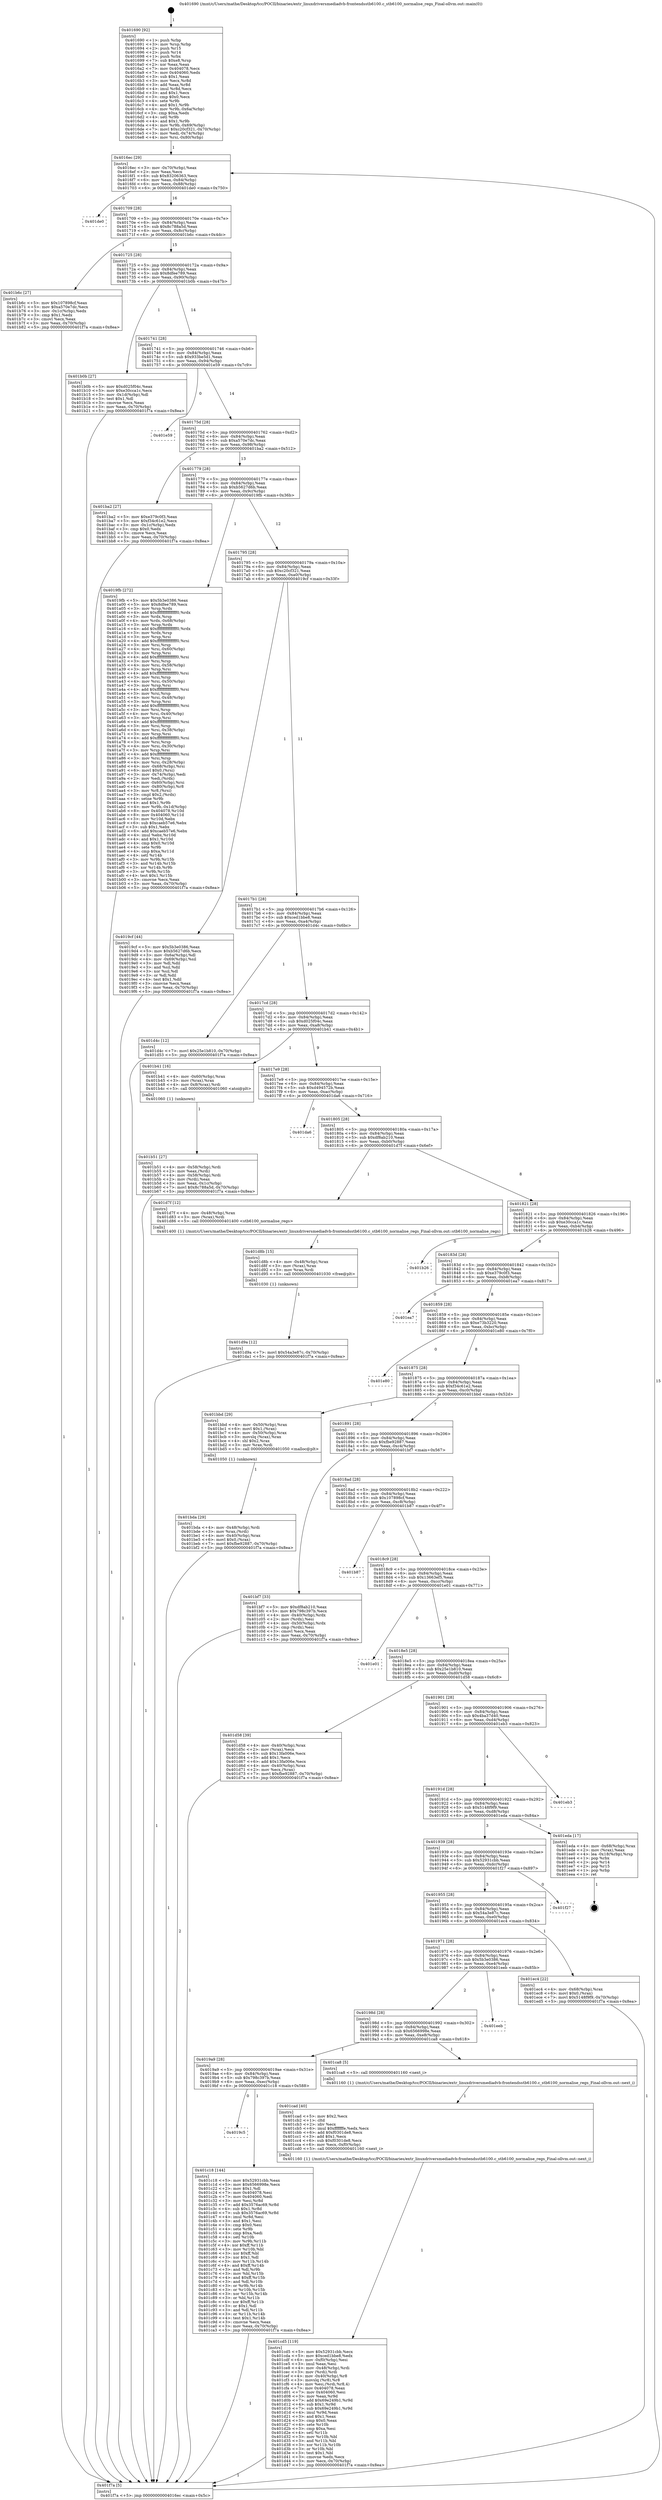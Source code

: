 digraph "0x401690" {
  label = "0x401690 (/mnt/c/Users/mathe/Desktop/tcc/POCII/binaries/extr_linuxdriversmediadvb-frontendsstb6100.c_stb6100_normalise_regs_Final-ollvm.out::main(0))"
  labelloc = "t"
  node[shape=record]

  Entry [label="",width=0.3,height=0.3,shape=circle,fillcolor=black,style=filled]
  "0x4016ec" [label="{
     0x4016ec [29]\l
     | [instrs]\l
     &nbsp;&nbsp;0x4016ec \<+3\>: mov -0x70(%rbp),%eax\l
     &nbsp;&nbsp;0x4016ef \<+2\>: mov %eax,%ecx\l
     &nbsp;&nbsp;0x4016f1 \<+6\>: sub $0x83206363,%ecx\l
     &nbsp;&nbsp;0x4016f7 \<+6\>: mov %eax,-0x84(%rbp)\l
     &nbsp;&nbsp;0x4016fd \<+6\>: mov %ecx,-0x88(%rbp)\l
     &nbsp;&nbsp;0x401703 \<+6\>: je 0000000000401de0 \<main+0x750\>\l
  }"]
  "0x401de0" [label="{
     0x401de0\l
  }", style=dashed]
  "0x401709" [label="{
     0x401709 [28]\l
     | [instrs]\l
     &nbsp;&nbsp;0x401709 \<+5\>: jmp 000000000040170e \<main+0x7e\>\l
     &nbsp;&nbsp;0x40170e \<+6\>: mov -0x84(%rbp),%eax\l
     &nbsp;&nbsp;0x401714 \<+5\>: sub $0x8c788a5d,%eax\l
     &nbsp;&nbsp;0x401719 \<+6\>: mov %eax,-0x8c(%rbp)\l
     &nbsp;&nbsp;0x40171f \<+6\>: je 0000000000401b6c \<main+0x4dc\>\l
  }"]
  Exit [label="",width=0.3,height=0.3,shape=circle,fillcolor=black,style=filled,peripheries=2]
  "0x401b6c" [label="{
     0x401b6c [27]\l
     | [instrs]\l
     &nbsp;&nbsp;0x401b6c \<+5\>: mov $0x107898cf,%eax\l
     &nbsp;&nbsp;0x401b71 \<+5\>: mov $0xa570e7dc,%ecx\l
     &nbsp;&nbsp;0x401b76 \<+3\>: mov -0x1c(%rbp),%edx\l
     &nbsp;&nbsp;0x401b79 \<+3\>: cmp $0x1,%edx\l
     &nbsp;&nbsp;0x401b7c \<+3\>: cmovl %ecx,%eax\l
     &nbsp;&nbsp;0x401b7f \<+3\>: mov %eax,-0x70(%rbp)\l
     &nbsp;&nbsp;0x401b82 \<+5\>: jmp 0000000000401f7a \<main+0x8ea\>\l
  }"]
  "0x401725" [label="{
     0x401725 [28]\l
     | [instrs]\l
     &nbsp;&nbsp;0x401725 \<+5\>: jmp 000000000040172a \<main+0x9a\>\l
     &nbsp;&nbsp;0x40172a \<+6\>: mov -0x84(%rbp),%eax\l
     &nbsp;&nbsp;0x401730 \<+5\>: sub $0x8dfee789,%eax\l
     &nbsp;&nbsp;0x401735 \<+6\>: mov %eax,-0x90(%rbp)\l
     &nbsp;&nbsp;0x40173b \<+6\>: je 0000000000401b0b \<main+0x47b\>\l
  }"]
  "0x401d9a" [label="{
     0x401d9a [12]\l
     | [instrs]\l
     &nbsp;&nbsp;0x401d9a \<+7\>: movl $0x54a3e87c,-0x70(%rbp)\l
     &nbsp;&nbsp;0x401da1 \<+5\>: jmp 0000000000401f7a \<main+0x8ea\>\l
  }"]
  "0x401b0b" [label="{
     0x401b0b [27]\l
     | [instrs]\l
     &nbsp;&nbsp;0x401b0b \<+5\>: mov $0xd025f04c,%eax\l
     &nbsp;&nbsp;0x401b10 \<+5\>: mov $0xe30cca1c,%ecx\l
     &nbsp;&nbsp;0x401b15 \<+3\>: mov -0x1d(%rbp),%dl\l
     &nbsp;&nbsp;0x401b18 \<+3\>: test $0x1,%dl\l
     &nbsp;&nbsp;0x401b1b \<+3\>: cmovne %ecx,%eax\l
     &nbsp;&nbsp;0x401b1e \<+3\>: mov %eax,-0x70(%rbp)\l
     &nbsp;&nbsp;0x401b21 \<+5\>: jmp 0000000000401f7a \<main+0x8ea\>\l
  }"]
  "0x401741" [label="{
     0x401741 [28]\l
     | [instrs]\l
     &nbsp;&nbsp;0x401741 \<+5\>: jmp 0000000000401746 \<main+0xb6\>\l
     &nbsp;&nbsp;0x401746 \<+6\>: mov -0x84(%rbp),%eax\l
     &nbsp;&nbsp;0x40174c \<+5\>: sub $0x933be5d1,%eax\l
     &nbsp;&nbsp;0x401751 \<+6\>: mov %eax,-0x94(%rbp)\l
     &nbsp;&nbsp;0x401757 \<+6\>: je 0000000000401e59 \<main+0x7c9\>\l
  }"]
  "0x401d8b" [label="{
     0x401d8b [15]\l
     | [instrs]\l
     &nbsp;&nbsp;0x401d8b \<+4\>: mov -0x48(%rbp),%rax\l
     &nbsp;&nbsp;0x401d8f \<+3\>: mov (%rax),%rax\l
     &nbsp;&nbsp;0x401d92 \<+3\>: mov %rax,%rdi\l
     &nbsp;&nbsp;0x401d95 \<+5\>: call 0000000000401030 \<free@plt\>\l
     | [calls]\l
     &nbsp;&nbsp;0x401030 \{1\} (unknown)\l
  }"]
  "0x401e59" [label="{
     0x401e59\l
  }", style=dashed]
  "0x40175d" [label="{
     0x40175d [28]\l
     | [instrs]\l
     &nbsp;&nbsp;0x40175d \<+5\>: jmp 0000000000401762 \<main+0xd2\>\l
     &nbsp;&nbsp;0x401762 \<+6\>: mov -0x84(%rbp),%eax\l
     &nbsp;&nbsp;0x401768 \<+5\>: sub $0xa570e7dc,%eax\l
     &nbsp;&nbsp;0x40176d \<+6\>: mov %eax,-0x98(%rbp)\l
     &nbsp;&nbsp;0x401773 \<+6\>: je 0000000000401ba2 \<main+0x512\>\l
  }"]
  "0x401cd5" [label="{
     0x401cd5 [119]\l
     | [instrs]\l
     &nbsp;&nbsp;0x401cd5 \<+5\>: mov $0x52931cbb,%ecx\l
     &nbsp;&nbsp;0x401cda \<+5\>: mov $0xced1bbe8,%edx\l
     &nbsp;&nbsp;0x401cdf \<+6\>: mov -0xf0(%rbp),%esi\l
     &nbsp;&nbsp;0x401ce5 \<+3\>: imul %eax,%esi\l
     &nbsp;&nbsp;0x401ce8 \<+4\>: mov -0x48(%rbp),%rdi\l
     &nbsp;&nbsp;0x401cec \<+3\>: mov (%rdi),%rdi\l
     &nbsp;&nbsp;0x401cef \<+4\>: mov -0x40(%rbp),%r8\l
     &nbsp;&nbsp;0x401cf3 \<+3\>: movslq (%r8),%r8\l
     &nbsp;&nbsp;0x401cf6 \<+4\>: mov %esi,(%rdi,%r8,4)\l
     &nbsp;&nbsp;0x401cfa \<+7\>: mov 0x404078,%eax\l
     &nbsp;&nbsp;0x401d01 \<+7\>: mov 0x404060,%esi\l
     &nbsp;&nbsp;0x401d08 \<+3\>: mov %eax,%r9d\l
     &nbsp;&nbsp;0x401d0b \<+7\>: add $0x69e249b1,%r9d\l
     &nbsp;&nbsp;0x401d12 \<+4\>: sub $0x1,%r9d\l
     &nbsp;&nbsp;0x401d16 \<+7\>: sub $0x69e249b1,%r9d\l
     &nbsp;&nbsp;0x401d1d \<+4\>: imul %r9d,%eax\l
     &nbsp;&nbsp;0x401d21 \<+3\>: and $0x1,%eax\l
     &nbsp;&nbsp;0x401d24 \<+3\>: cmp $0x0,%eax\l
     &nbsp;&nbsp;0x401d27 \<+4\>: sete %r10b\l
     &nbsp;&nbsp;0x401d2b \<+3\>: cmp $0xa,%esi\l
     &nbsp;&nbsp;0x401d2e \<+4\>: setl %r11b\l
     &nbsp;&nbsp;0x401d32 \<+3\>: mov %r10b,%bl\l
     &nbsp;&nbsp;0x401d35 \<+3\>: and %r11b,%bl\l
     &nbsp;&nbsp;0x401d38 \<+3\>: xor %r11b,%r10b\l
     &nbsp;&nbsp;0x401d3b \<+3\>: or %r10b,%bl\l
     &nbsp;&nbsp;0x401d3e \<+3\>: test $0x1,%bl\l
     &nbsp;&nbsp;0x401d41 \<+3\>: cmovne %edx,%ecx\l
     &nbsp;&nbsp;0x401d44 \<+3\>: mov %ecx,-0x70(%rbp)\l
     &nbsp;&nbsp;0x401d47 \<+5\>: jmp 0000000000401f7a \<main+0x8ea\>\l
  }"]
  "0x401ba2" [label="{
     0x401ba2 [27]\l
     | [instrs]\l
     &nbsp;&nbsp;0x401ba2 \<+5\>: mov $0xe379c0f3,%eax\l
     &nbsp;&nbsp;0x401ba7 \<+5\>: mov $0xf34c61e2,%ecx\l
     &nbsp;&nbsp;0x401bac \<+3\>: mov -0x1c(%rbp),%edx\l
     &nbsp;&nbsp;0x401baf \<+3\>: cmp $0x0,%edx\l
     &nbsp;&nbsp;0x401bb2 \<+3\>: cmove %ecx,%eax\l
     &nbsp;&nbsp;0x401bb5 \<+3\>: mov %eax,-0x70(%rbp)\l
     &nbsp;&nbsp;0x401bb8 \<+5\>: jmp 0000000000401f7a \<main+0x8ea\>\l
  }"]
  "0x401779" [label="{
     0x401779 [28]\l
     | [instrs]\l
     &nbsp;&nbsp;0x401779 \<+5\>: jmp 000000000040177e \<main+0xee\>\l
     &nbsp;&nbsp;0x40177e \<+6\>: mov -0x84(%rbp),%eax\l
     &nbsp;&nbsp;0x401784 \<+5\>: sub $0xb5627d6b,%eax\l
     &nbsp;&nbsp;0x401789 \<+6\>: mov %eax,-0x9c(%rbp)\l
     &nbsp;&nbsp;0x40178f \<+6\>: je 00000000004019fb \<main+0x36b\>\l
  }"]
  "0x401cad" [label="{
     0x401cad [40]\l
     | [instrs]\l
     &nbsp;&nbsp;0x401cad \<+5\>: mov $0x2,%ecx\l
     &nbsp;&nbsp;0x401cb2 \<+1\>: cltd\l
     &nbsp;&nbsp;0x401cb3 \<+2\>: idiv %ecx\l
     &nbsp;&nbsp;0x401cb5 \<+6\>: imul $0xfffffffe,%edx,%ecx\l
     &nbsp;&nbsp;0x401cbb \<+6\>: add $0xf0301de8,%ecx\l
     &nbsp;&nbsp;0x401cc1 \<+3\>: add $0x1,%ecx\l
     &nbsp;&nbsp;0x401cc4 \<+6\>: sub $0xf0301de8,%ecx\l
     &nbsp;&nbsp;0x401cca \<+6\>: mov %ecx,-0xf0(%rbp)\l
     &nbsp;&nbsp;0x401cd0 \<+5\>: call 0000000000401160 \<next_i\>\l
     | [calls]\l
     &nbsp;&nbsp;0x401160 \{1\} (/mnt/c/Users/mathe/Desktop/tcc/POCII/binaries/extr_linuxdriversmediadvb-frontendsstb6100.c_stb6100_normalise_regs_Final-ollvm.out::next_i)\l
  }"]
  "0x4019fb" [label="{
     0x4019fb [272]\l
     | [instrs]\l
     &nbsp;&nbsp;0x4019fb \<+5\>: mov $0x5b3e0386,%eax\l
     &nbsp;&nbsp;0x401a00 \<+5\>: mov $0x8dfee789,%ecx\l
     &nbsp;&nbsp;0x401a05 \<+3\>: mov %rsp,%rdx\l
     &nbsp;&nbsp;0x401a08 \<+4\>: add $0xfffffffffffffff0,%rdx\l
     &nbsp;&nbsp;0x401a0c \<+3\>: mov %rdx,%rsp\l
     &nbsp;&nbsp;0x401a0f \<+4\>: mov %rdx,-0x68(%rbp)\l
     &nbsp;&nbsp;0x401a13 \<+3\>: mov %rsp,%rdx\l
     &nbsp;&nbsp;0x401a16 \<+4\>: add $0xfffffffffffffff0,%rdx\l
     &nbsp;&nbsp;0x401a1a \<+3\>: mov %rdx,%rsp\l
     &nbsp;&nbsp;0x401a1d \<+3\>: mov %rsp,%rsi\l
     &nbsp;&nbsp;0x401a20 \<+4\>: add $0xfffffffffffffff0,%rsi\l
     &nbsp;&nbsp;0x401a24 \<+3\>: mov %rsi,%rsp\l
     &nbsp;&nbsp;0x401a27 \<+4\>: mov %rsi,-0x60(%rbp)\l
     &nbsp;&nbsp;0x401a2b \<+3\>: mov %rsp,%rsi\l
     &nbsp;&nbsp;0x401a2e \<+4\>: add $0xfffffffffffffff0,%rsi\l
     &nbsp;&nbsp;0x401a32 \<+3\>: mov %rsi,%rsp\l
     &nbsp;&nbsp;0x401a35 \<+4\>: mov %rsi,-0x58(%rbp)\l
     &nbsp;&nbsp;0x401a39 \<+3\>: mov %rsp,%rsi\l
     &nbsp;&nbsp;0x401a3c \<+4\>: add $0xfffffffffffffff0,%rsi\l
     &nbsp;&nbsp;0x401a40 \<+3\>: mov %rsi,%rsp\l
     &nbsp;&nbsp;0x401a43 \<+4\>: mov %rsi,-0x50(%rbp)\l
     &nbsp;&nbsp;0x401a47 \<+3\>: mov %rsp,%rsi\l
     &nbsp;&nbsp;0x401a4a \<+4\>: add $0xfffffffffffffff0,%rsi\l
     &nbsp;&nbsp;0x401a4e \<+3\>: mov %rsi,%rsp\l
     &nbsp;&nbsp;0x401a51 \<+4\>: mov %rsi,-0x48(%rbp)\l
     &nbsp;&nbsp;0x401a55 \<+3\>: mov %rsp,%rsi\l
     &nbsp;&nbsp;0x401a58 \<+4\>: add $0xfffffffffffffff0,%rsi\l
     &nbsp;&nbsp;0x401a5c \<+3\>: mov %rsi,%rsp\l
     &nbsp;&nbsp;0x401a5f \<+4\>: mov %rsi,-0x40(%rbp)\l
     &nbsp;&nbsp;0x401a63 \<+3\>: mov %rsp,%rsi\l
     &nbsp;&nbsp;0x401a66 \<+4\>: add $0xfffffffffffffff0,%rsi\l
     &nbsp;&nbsp;0x401a6a \<+3\>: mov %rsi,%rsp\l
     &nbsp;&nbsp;0x401a6d \<+4\>: mov %rsi,-0x38(%rbp)\l
     &nbsp;&nbsp;0x401a71 \<+3\>: mov %rsp,%rsi\l
     &nbsp;&nbsp;0x401a74 \<+4\>: add $0xfffffffffffffff0,%rsi\l
     &nbsp;&nbsp;0x401a78 \<+3\>: mov %rsi,%rsp\l
     &nbsp;&nbsp;0x401a7b \<+4\>: mov %rsi,-0x30(%rbp)\l
     &nbsp;&nbsp;0x401a7f \<+3\>: mov %rsp,%rsi\l
     &nbsp;&nbsp;0x401a82 \<+4\>: add $0xfffffffffffffff0,%rsi\l
     &nbsp;&nbsp;0x401a86 \<+3\>: mov %rsi,%rsp\l
     &nbsp;&nbsp;0x401a89 \<+4\>: mov %rsi,-0x28(%rbp)\l
     &nbsp;&nbsp;0x401a8d \<+4\>: mov -0x68(%rbp),%rsi\l
     &nbsp;&nbsp;0x401a91 \<+6\>: movl $0x0,(%rsi)\l
     &nbsp;&nbsp;0x401a97 \<+3\>: mov -0x74(%rbp),%edi\l
     &nbsp;&nbsp;0x401a9a \<+2\>: mov %edi,(%rdx)\l
     &nbsp;&nbsp;0x401a9c \<+4\>: mov -0x60(%rbp),%rsi\l
     &nbsp;&nbsp;0x401aa0 \<+4\>: mov -0x80(%rbp),%r8\l
     &nbsp;&nbsp;0x401aa4 \<+3\>: mov %r8,(%rsi)\l
     &nbsp;&nbsp;0x401aa7 \<+3\>: cmpl $0x2,(%rdx)\l
     &nbsp;&nbsp;0x401aaa \<+4\>: setne %r9b\l
     &nbsp;&nbsp;0x401aae \<+4\>: and $0x1,%r9b\l
     &nbsp;&nbsp;0x401ab2 \<+4\>: mov %r9b,-0x1d(%rbp)\l
     &nbsp;&nbsp;0x401ab6 \<+8\>: mov 0x404078,%r10d\l
     &nbsp;&nbsp;0x401abe \<+8\>: mov 0x404060,%r11d\l
     &nbsp;&nbsp;0x401ac6 \<+3\>: mov %r10d,%ebx\l
     &nbsp;&nbsp;0x401ac9 \<+6\>: sub $0xcaeb57e6,%ebx\l
     &nbsp;&nbsp;0x401acf \<+3\>: sub $0x1,%ebx\l
     &nbsp;&nbsp;0x401ad2 \<+6\>: add $0xcaeb57e6,%ebx\l
     &nbsp;&nbsp;0x401ad8 \<+4\>: imul %ebx,%r10d\l
     &nbsp;&nbsp;0x401adc \<+4\>: and $0x1,%r10d\l
     &nbsp;&nbsp;0x401ae0 \<+4\>: cmp $0x0,%r10d\l
     &nbsp;&nbsp;0x401ae4 \<+4\>: sete %r9b\l
     &nbsp;&nbsp;0x401ae8 \<+4\>: cmp $0xa,%r11d\l
     &nbsp;&nbsp;0x401aec \<+4\>: setl %r14b\l
     &nbsp;&nbsp;0x401af0 \<+3\>: mov %r9b,%r15b\l
     &nbsp;&nbsp;0x401af3 \<+3\>: and %r14b,%r15b\l
     &nbsp;&nbsp;0x401af6 \<+3\>: xor %r14b,%r9b\l
     &nbsp;&nbsp;0x401af9 \<+3\>: or %r9b,%r15b\l
     &nbsp;&nbsp;0x401afc \<+4\>: test $0x1,%r15b\l
     &nbsp;&nbsp;0x401b00 \<+3\>: cmovne %ecx,%eax\l
     &nbsp;&nbsp;0x401b03 \<+3\>: mov %eax,-0x70(%rbp)\l
     &nbsp;&nbsp;0x401b06 \<+5\>: jmp 0000000000401f7a \<main+0x8ea\>\l
  }"]
  "0x401795" [label="{
     0x401795 [28]\l
     | [instrs]\l
     &nbsp;&nbsp;0x401795 \<+5\>: jmp 000000000040179a \<main+0x10a\>\l
     &nbsp;&nbsp;0x40179a \<+6\>: mov -0x84(%rbp),%eax\l
     &nbsp;&nbsp;0x4017a0 \<+5\>: sub $0xc20cf321,%eax\l
     &nbsp;&nbsp;0x4017a5 \<+6\>: mov %eax,-0xa0(%rbp)\l
     &nbsp;&nbsp;0x4017ab \<+6\>: je 00000000004019cf \<main+0x33f\>\l
  }"]
  "0x4019c5" [label="{
     0x4019c5\l
  }", style=dashed]
  "0x4019cf" [label="{
     0x4019cf [44]\l
     | [instrs]\l
     &nbsp;&nbsp;0x4019cf \<+5\>: mov $0x5b3e0386,%eax\l
     &nbsp;&nbsp;0x4019d4 \<+5\>: mov $0xb5627d6b,%ecx\l
     &nbsp;&nbsp;0x4019d9 \<+3\>: mov -0x6a(%rbp),%dl\l
     &nbsp;&nbsp;0x4019dc \<+4\>: mov -0x69(%rbp),%sil\l
     &nbsp;&nbsp;0x4019e0 \<+3\>: mov %dl,%dil\l
     &nbsp;&nbsp;0x4019e3 \<+3\>: and %sil,%dil\l
     &nbsp;&nbsp;0x4019e6 \<+3\>: xor %sil,%dl\l
     &nbsp;&nbsp;0x4019e9 \<+3\>: or %dl,%dil\l
     &nbsp;&nbsp;0x4019ec \<+4\>: test $0x1,%dil\l
     &nbsp;&nbsp;0x4019f0 \<+3\>: cmovne %ecx,%eax\l
     &nbsp;&nbsp;0x4019f3 \<+3\>: mov %eax,-0x70(%rbp)\l
     &nbsp;&nbsp;0x4019f6 \<+5\>: jmp 0000000000401f7a \<main+0x8ea\>\l
  }"]
  "0x4017b1" [label="{
     0x4017b1 [28]\l
     | [instrs]\l
     &nbsp;&nbsp;0x4017b1 \<+5\>: jmp 00000000004017b6 \<main+0x126\>\l
     &nbsp;&nbsp;0x4017b6 \<+6\>: mov -0x84(%rbp),%eax\l
     &nbsp;&nbsp;0x4017bc \<+5\>: sub $0xced1bbe8,%eax\l
     &nbsp;&nbsp;0x4017c1 \<+6\>: mov %eax,-0xa4(%rbp)\l
     &nbsp;&nbsp;0x4017c7 \<+6\>: je 0000000000401d4c \<main+0x6bc\>\l
  }"]
  "0x401f7a" [label="{
     0x401f7a [5]\l
     | [instrs]\l
     &nbsp;&nbsp;0x401f7a \<+5\>: jmp 00000000004016ec \<main+0x5c\>\l
  }"]
  "0x401690" [label="{
     0x401690 [92]\l
     | [instrs]\l
     &nbsp;&nbsp;0x401690 \<+1\>: push %rbp\l
     &nbsp;&nbsp;0x401691 \<+3\>: mov %rsp,%rbp\l
     &nbsp;&nbsp;0x401694 \<+2\>: push %r15\l
     &nbsp;&nbsp;0x401696 \<+2\>: push %r14\l
     &nbsp;&nbsp;0x401698 \<+1\>: push %rbx\l
     &nbsp;&nbsp;0x401699 \<+7\>: sub $0xe8,%rsp\l
     &nbsp;&nbsp;0x4016a0 \<+2\>: xor %eax,%eax\l
     &nbsp;&nbsp;0x4016a2 \<+7\>: mov 0x404078,%ecx\l
     &nbsp;&nbsp;0x4016a9 \<+7\>: mov 0x404060,%edx\l
     &nbsp;&nbsp;0x4016b0 \<+3\>: sub $0x1,%eax\l
     &nbsp;&nbsp;0x4016b3 \<+3\>: mov %ecx,%r8d\l
     &nbsp;&nbsp;0x4016b6 \<+3\>: add %eax,%r8d\l
     &nbsp;&nbsp;0x4016b9 \<+4\>: imul %r8d,%ecx\l
     &nbsp;&nbsp;0x4016bd \<+3\>: and $0x1,%ecx\l
     &nbsp;&nbsp;0x4016c0 \<+3\>: cmp $0x0,%ecx\l
     &nbsp;&nbsp;0x4016c3 \<+4\>: sete %r9b\l
     &nbsp;&nbsp;0x4016c7 \<+4\>: and $0x1,%r9b\l
     &nbsp;&nbsp;0x4016cb \<+4\>: mov %r9b,-0x6a(%rbp)\l
     &nbsp;&nbsp;0x4016cf \<+3\>: cmp $0xa,%edx\l
     &nbsp;&nbsp;0x4016d2 \<+4\>: setl %r9b\l
     &nbsp;&nbsp;0x4016d6 \<+4\>: and $0x1,%r9b\l
     &nbsp;&nbsp;0x4016da \<+4\>: mov %r9b,-0x69(%rbp)\l
     &nbsp;&nbsp;0x4016de \<+7\>: movl $0xc20cf321,-0x70(%rbp)\l
     &nbsp;&nbsp;0x4016e5 \<+3\>: mov %edi,-0x74(%rbp)\l
     &nbsp;&nbsp;0x4016e8 \<+4\>: mov %rsi,-0x80(%rbp)\l
  }"]
  "0x401c18" [label="{
     0x401c18 [144]\l
     | [instrs]\l
     &nbsp;&nbsp;0x401c18 \<+5\>: mov $0x52931cbb,%eax\l
     &nbsp;&nbsp;0x401c1d \<+5\>: mov $0x6566998e,%ecx\l
     &nbsp;&nbsp;0x401c22 \<+2\>: mov $0x1,%dl\l
     &nbsp;&nbsp;0x401c24 \<+7\>: mov 0x404078,%esi\l
     &nbsp;&nbsp;0x401c2b \<+7\>: mov 0x404060,%edi\l
     &nbsp;&nbsp;0x401c32 \<+3\>: mov %esi,%r8d\l
     &nbsp;&nbsp;0x401c35 \<+7\>: add $0x3576ac69,%r8d\l
     &nbsp;&nbsp;0x401c3c \<+4\>: sub $0x1,%r8d\l
     &nbsp;&nbsp;0x401c40 \<+7\>: sub $0x3576ac69,%r8d\l
     &nbsp;&nbsp;0x401c47 \<+4\>: imul %r8d,%esi\l
     &nbsp;&nbsp;0x401c4b \<+3\>: and $0x1,%esi\l
     &nbsp;&nbsp;0x401c4e \<+3\>: cmp $0x0,%esi\l
     &nbsp;&nbsp;0x401c51 \<+4\>: sete %r9b\l
     &nbsp;&nbsp;0x401c55 \<+3\>: cmp $0xa,%edi\l
     &nbsp;&nbsp;0x401c58 \<+4\>: setl %r10b\l
     &nbsp;&nbsp;0x401c5c \<+3\>: mov %r9b,%r11b\l
     &nbsp;&nbsp;0x401c5f \<+4\>: xor $0xff,%r11b\l
     &nbsp;&nbsp;0x401c63 \<+3\>: mov %r10b,%bl\l
     &nbsp;&nbsp;0x401c66 \<+3\>: xor $0xff,%bl\l
     &nbsp;&nbsp;0x401c69 \<+3\>: xor $0x1,%dl\l
     &nbsp;&nbsp;0x401c6c \<+3\>: mov %r11b,%r14b\l
     &nbsp;&nbsp;0x401c6f \<+4\>: and $0xff,%r14b\l
     &nbsp;&nbsp;0x401c73 \<+3\>: and %dl,%r9b\l
     &nbsp;&nbsp;0x401c76 \<+3\>: mov %bl,%r15b\l
     &nbsp;&nbsp;0x401c79 \<+4\>: and $0xff,%r15b\l
     &nbsp;&nbsp;0x401c7d \<+3\>: and %dl,%r10b\l
     &nbsp;&nbsp;0x401c80 \<+3\>: or %r9b,%r14b\l
     &nbsp;&nbsp;0x401c83 \<+3\>: or %r10b,%r15b\l
     &nbsp;&nbsp;0x401c86 \<+3\>: xor %r15b,%r14b\l
     &nbsp;&nbsp;0x401c89 \<+3\>: or %bl,%r11b\l
     &nbsp;&nbsp;0x401c8c \<+4\>: xor $0xff,%r11b\l
     &nbsp;&nbsp;0x401c90 \<+3\>: or $0x1,%dl\l
     &nbsp;&nbsp;0x401c93 \<+3\>: and %dl,%r11b\l
     &nbsp;&nbsp;0x401c96 \<+3\>: or %r11b,%r14b\l
     &nbsp;&nbsp;0x401c99 \<+4\>: test $0x1,%r14b\l
     &nbsp;&nbsp;0x401c9d \<+3\>: cmovne %ecx,%eax\l
     &nbsp;&nbsp;0x401ca0 \<+3\>: mov %eax,-0x70(%rbp)\l
     &nbsp;&nbsp;0x401ca3 \<+5\>: jmp 0000000000401f7a \<main+0x8ea\>\l
  }"]
  "0x4019a9" [label="{
     0x4019a9 [28]\l
     | [instrs]\l
     &nbsp;&nbsp;0x4019a9 \<+5\>: jmp 00000000004019ae \<main+0x31e\>\l
     &nbsp;&nbsp;0x4019ae \<+6\>: mov -0x84(%rbp),%eax\l
     &nbsp;&nbsp;0x4019b4 \<+5\>: sub $0x798c397b,%eax\l
     &nbsp;&nbsp;0x4019b9 \<+6\>: mov %eax,-0xec(%rbp)\l
     &nbsp;&nbsp;0x4019bf \<+6\>: je 0000000000401c18 \<main+0x588\>\l
  }"]
  "0x401d4c" [label="{
     0x401d4c [12]\l
     | [instrs]\l
     &nbsp;&nbsp;0x401d4c \<+7\>: movl $0x25e1b810,-0x70(%rbp)\l
     &nbsp;&nbsp;0x401d53 \<+5\>: jmp 0000000000401f7a \<main+0x8ea\>\l
  }"]
  "0x4017cd" [label="{
     0x4017cd [28]\l
     | [instrs]\l
     &nbsp;&nbsp;0x4017cd \<+5\>: jmp 00000000004017d2 \<main+0x142\>\l
     &nbsp;&nbsp;0x4017d2 \<+6\>: mov -0x84(%rbp),%eax\l
     &nbsp;&nbsp;0x4017d8 \<+5\>: sub $0xd025f04c,%eax\l
     &nbsp;&nbsp;0x4017dd \<+6\>: mov %eax,-0xa8(%rbp)\l
     &nbsp;&nbsp;0x4017e3 \<+6\>: je 0000000000401b41 \<main+0x4b1\>\l
  }"]
  "0x401ca8" [label="{
     0x401ca8 [5]\l
     | [instrs]\l
     &nbsp;&nbsp;0x401ca8 \<+5\>: call 0000000000401160 \<next_i\>\l
     | [calls]\l
     &nbsp;&nbsp;0x401160 \{1\} (/mnt/c/Users/mathe/Desktop/tcc/POCII/binaries/extr_linuxdriversmediadvb-frontendsstb6100.c_stb6100_normalise_regs_Final-ollvm.out::next_i)\l
  }"]
  "0x401b41" [label="{
     0x401b41 [16]\l
     | [instrs]\l
     &nbsp;&nbsp;0x401b41 \<+4\>: mov -0x60(%rbp),%rax\l
     &nbsp;&nbsp;0x401b45 \<+3\>: mov (%rax),%rax\l
     &nbsp;&nbsp;0x401b48 \<+4\>: mov 0x8(%rax),%rdi\l
     &nbsp;&nbsp;0x401b4c \<+5\>: call 0000000000401060 \<atoi@plt\>\l
     | [calls]\l
     &nbsp;&nbsp;0x401060 \{1\} (unknown)\l
  }"]
  "0x4017e9" [label="{
     0x4017e9 [28]\l
     | [instrs]\l
     &nbsp;&nbsp;0x4017e9 \<+5\>: jmp 00000000004017ee \<main+0x15e\>\l
     &nbsp;&nbsp;0x4017ee \<+6\>: mov -0x84(%rbp),%eax\l
     &nbsp;&nbsp;0x4017f4 \<+5\>: sub $0xd494572b,%eax\l
     &nbsp;&nbsp;0x4017f9 \<+6\>: mov %eax,-0xac(%rbp)\l
     &nbsp;&nbsp;0x4017ff \<+6\>: je 0000000000401da6 \<main+0x716\>\l
  }"]
  "0x401b51" [label="{
     0x401b51 [27]\l
     | [instrs]\l
     &nbsp;&nbsp;0x401b51 \<+4\>: mov -0x58(%rbp),%rdi\l
     &nbsp;&nbsp;0x401b55 \<+2\>: mov %eax,(%rdi)\l
     &nbsp;&nbsp;0x401b57 \<+4\>: mov -0x58(%rbp),%rdi\l
     &nbsp;&nbsp;0x401b5b \<+2\>: mov (%rdi),%eax\l
     &nbsp;&nbsp;0x401b5d \<+3\>: mov %eax,-0x1c(%rbp)\l
     &nbsp;&nbsp;0x401b60 \<+7\>: movl $0x8c788a5d,-0x70(%rbp)\l
     &nbsp;&nbsp;0x401b67 \<+5\>: jmp 0000000000401f7a \<main+0x8ea\>\l
  }"]
  "0x40198d" [label="{
     0x40198d [28]\l
     | [instrs]\l
     &nbsp;&nbsp;0x40198d \<+5\>: jmp 0000000000401992 \<main+0x302\>\l
     &nbsp;&nbsp;0x401992 \<+6\>: mov -0x84(%rbp),%eax\l
     &nbsp;&nbsp;0x401998 \<+5\>: sub $0x6566998e,%eax\l
     &nbsp;&nbsp;0x40199d \<+6\>: mov %eax,-0xe8(%rbp)\l
     &nbsp;&nbsp;0x4019a3 \<+6\>: je 0000000000401ca8 \<main+0x618\>\l
  }"]
  "0x401da6" [label="{
     0x401da6\l
  }", style=dashed]
  "0x401805" [label="{
     0x401805 [28]\l
     | [instrs]\l
     &nbsp;&nbsp;0x401805 \<+5\>: jmp 000000000040180a \<main+0x17a\>\l
     &nbsp;&nbsp;0x40180a \<+6\>: mov -0x84(%rbp),%eax\l
     &nbsp;&nbsp;0x401810 \<+5\>: sub $0xdf8ab210,%eax\l
     &nbsp;&nbsp;0x401815 \<+6\>: mov %eax,-0xb0(%rbp)\l
     &nbsp;&nbsp;0x40181b \<+6\>: je 0000000000401d7f \<main+0x6ef\>\l
  }"]
  "0x401eeb" [label="{
     0x401eeb\l
  }", style=dashed]
  "0x401d7f" [label="{
     0x401d7f [12]\l
     | [instrs]\l
     &nbsp;&nbsp;0x401d7f \<+4\>: mov -0x48(%rbp),%rax\l
     &nbsp;&nbsp;0x401d83 \<+3\>: mov (%rax),%rdi\l
     &nbsp;&nbsp;0x401d86 \<+5\>: call 0000000000401400 \<stb6100_normalise_regs\>\l
     | [calls]\l
     &nbsp;&nbsp;0x401400 \{1\} (/mnt/c/Users/mathe/Desktop/tcc/POCII/binaries/extr_linuxdriversmediadvb-frontendsstb6100.c_stb6100_normalise_regs_Final-ollvm.out::stb6100_normalise_regs)\l
  }"]
  "0x401821" [label="{
     0x401821 [28]\l
     | [instrs]\l
     &nbsp;&nbsp;0x401821 \<+5\>: jmp 0000000000401826 \<main+0x196\>\l
     &nbsp;&nbsp;0x401826 \<+6\>: mov -0x84(%rbp),%eax\l
     &nbsp;&nbsp;0x40182c \<+5\>: sub $0xe30cca1c,%eax\l
     &nbsp;&nbsp;0x401831 \<+6\>: mov %eax,-0xb4(%rbp)\l
     &nbsp;&nbsp;0x401837 \<+6\>: je 0000000000401b26 \<main+0x496\>\l
  }"]
  "0x401971" [label="{
     0x401971 [28]\l
     | [instrs]\l
     &nbsp;&nbsp;0x401971 \<+5\>: jmp 0000000000401976 \<main+0x2e6\>\l
     &nbsp;&nbsp;0x401976 \<+6\>: mov -0x84(%rbp),%eax\l
     &nbsp;&nbsp;0x40197c \<+5\>: sub $0x5b3e0386,%eax\l
     &nbsp;&nbsp;0x401981 \<+6\>: mov %eax,-0xe4(%rbp)\l
     &nbsp;&nbsp;0x401987 \<+6\>: je 0000000000401eeb \<main+0x85b\>\l
  }"]
  "0x401b26" [label="{
     0x401b26\l
  }", style=dashed]
  "0x40183d" [label="{
     0x40183d [28]\l
     | [instrs]\l
     &nbsp;&nbsp;0x40183d \<+5\>: jmp 0000000000401842 \<main+0x1b2\>\l
     &nbsp;&nbsp;0x401842 \<+6\>: mov -0x84(%rbp),%eax\l
     &nbsp;&nbsp;0x401848 \<+5\>: sub $0xe379c0f3,%eax\l
     &nbsp;&nbsp;0x40184d \<+6\>: mov %eax,-0xb8(%rbp)\l
     &nbsp;&nbsp;0x401853 \<+6\>: je 0000000000401ea7 \<main+0x817\>\l
  }"]
  "0x401ec4" [label="{
     0x401ec4 [22]\l
     | [instrs]\l
     &nbsp;&nbsp;0x401ec4 \<+4\>: mov -0x68(%rbp),%rax\l
     &nbsp;&nbsp;0x401ec8 \<+6\>: movl $0x0,(%rax)\l
     &nbsp;&nbsp;0x401ece \<+7\>: movl $0x5148f9f9,-0x70(%rbp)\l
     &nbsp;&nbsp;0x401ed5 \<+5\>: jmp 0000000000401f7a \<main+0x8ea\>\l
  }"]
  "0x401ea7" [label="{
     0x401ea7\l
  }", style=dashed]
  "0x401859" [label="{
     0x401859 [28]\l
     | [instrs]\l
     &nbsp;&nbsp;0x401859 \<+5\>: jmp 000000000040185e \<main+0x1ce\>\l
     &nbsp;&nbsp;0x40185e \<+6\>: mov -0x84(%rbp),%eax\l
     &nbsp;&nbsp;0x401864 \<+5\>: sub $0xe73b3220,%eax\l
     &nbsp;&nbsp;0x401869 \<+6\>: mov %eax,-0xbc(%rbp)\l
     &nbsp;&nbsp;0x40186f \<+6\>: je 0000000000401e80 \<main+0x7f0\>\l
  }"]
  "0x401955" [label="{
     0x401955 [28]\l
     | [instrs]\l
     &nbsp;&nbsp;0x401955 \<+5\>: jmp 000000000040195a \<main+0x2ca\>\l
     &nbsp;&nbsp;0x40195a \<+6\>: mov -0x84(%rbp),%eax\l
     &nbsp;&nbsp;0x401960 \<+5\>: sub $0x54a3e87c,%eax\l
     &nbsp;&nbsp;0x401965 \<+6\>: mov %eax,-0xe0(%rbp)\l
     &nbsp;&nbsp;0x40196b \<+6\>: je 0000000000401ec4 \<main+0x834\>\l
  }"]
  "0x401e80" [label="{
     0x401e80\l
  }", style=dashed]
  "0x401875" [label="{
     0x401875 [28]\l
     | [instrs]\l
     &nbsp;&nbsp;0x401875 \<+5\>: jmp 000000000040187a \<main+0x1ea\>\l
     &nbsp;&nbsp;0x40187a \<+6\>: mov -0x84(%rbp),%eax\l
     &nbsp;&nbsp;0x401880 \<+5\>: sub $0xf34c61e2,%eax\l
     &nbsp;&nbsp;0x401885 \<+6\>: mov %eax,-0xc0(%rbp)\l
     &nbsp;&nbsp;0x40188b \<+6\>: je 0000000000401bbd \<main+0x52d\>\l
  }"]
  "0x401f27" [label="{
     0x401f27\l
  }", style=dashed]
  "0x401bbd" [label="{
     0x401bbd [29]\l
     | [instrs]\l
     &nbsp;&nbsp;0x401bbd \<+4\>: mov -0x50(%rbp),%rax\l
     &nbsp;&nbsp;0x401bc1 \<+6\>: movl $0x1,(%rax)\l
     &nbsp;&nbsp;0x401bc7 \<+4\>: mov -0x50(%rbp),%rax\l
     &nbsp;&nbsp;0x401bcb \<+3\>: movslq (%rax),%rax\l
     &nbsp;&nbsp;0x401bce \<+4\>: shl $0x2,%rax\l
     &nbsp;&nbsp;0x401bd2 \<+3\>: mov %rax,%rdi\l
     &nbsp;&nbsp;0x401bd5 \<+5\>: call 0000000000401050 \<malloc@plt\>\l
     | [calls]\l
     &nbsp;&nbsp;0x401050 \{1\} (unknown)\l
  }"]
  "0x401891" [label="{
     0x401891 [28]\l
     | [instrs]\l
     &nbsp;&nbsp;0x401891 \<+5\>: jmp 0000000000401896 \<main+0x206\>\l
     &nbsp;&nbsp;0x401896 \<+6\>: mov -0x84(%rbp),%eax\l
     &nbsp;&nbsp;0x40189c \<+5\>: sub $0xfbe92887,%eax\l
     &nbsp;&nbsp;0x4018a1 \<+6\>: mov %eax,-0xc4(%rbp)\l
     &nbsp;&nbsp;0x4018a7 \<+6\>: je 0000000000401bf7 \<main+0x567\>\l
  }"]
  "0x401bda" [label="{
     0x401bda [29]\l
     | [instrs]\l
     &nbsp;&nbsp;0x401bda \<+4\>: mov -0x48(%rbp),%rdi\l
     &nbsp;&nbsp;0x401bde \<+3\>: mov %rax,(%rdi)\l
     &nbsp;&nbsp;0x401be1 \<+4\>: mov -0x40(%rbp),%rax\l
     &nbsp;&nbsp;0x401be5 \<+6\>: movl $0x0,(%rax)\l
     &nbsp;&nbsp;0x401beb \<+7\>: movl $0xfbe92887,-0x70(%rbp)\l
     &nbsp;&nbsp;0x401bf2 \<+5\>: jmp 0000000000401f7a \<main+0x8ea\>\l
  }"]
  "0x401939" [label="{
     0x401939 [28]\l
     | [instrs]\l
     &nbsp;&nbsp;0x401939 \<+5\>: jmp 000000000040193e \<main+0x2ae\>\l
     &nbsp;&nbsp;0x40193e \<+6\>: mov -0x84(%rbp),%eax\l
     &nbsp;&nbsp;0x401944 \<+5\>: sub $0x52931cbb,%eax\l
     &nbsp;&nbsp;0x401949 \<+6\>: mov %eax,-0xdc(%rbp)\l
     &nbsp;&nbsp;0x40194f \<+6\>: je 0000000000401f27 \<main+0x897\>\l
  }"]
  "0x401bf7" [label="{
     0x401bf7 [33]\l
     | [instrs]\l
     &nbsp;&nbsp;0x401bf7 \<+5\>: mov $0xdf8ab210,%eax\l
     &nbsp;&nbsp;0x401bfc \<+5\>: mov $0x798c397b,%ecx\l
     &nbsp;&nbsp;0x401c01 \<+4\>: mov -0x40(%rbp),%rdx\l
     &nbsp;&nbsp;0x401c05 \<+2\>: mov (%rdx),%esi\l
     &nbsp;&nbsp;0x401c07 \<+4\>: mov -0x50(%rbp),%rdx\l
     &nbsp;&nbsp;0x401c0b \<+2\>: cmp (%rdx),%esi\l
     &nbsp;&nbsp;0x401c0d \<+3\>: cmovl %ecx,%eax\l
     &nbsp;&nbsp;0x401c10 \<+3\>: mov %eax,-0x70(%rbp)\l
     &nbsp;&nbsp;0x401c13 \<+5\>: jmp 0000000000401f7a \<main+0x8ea\>\l
  }"]
  "0x4018ad" [label="{
     0x4018ad [28]\l
     | [instrs]\l
     &nbsp;&nbsp;0x4018ad \<+5\>: jmp 00000000004018b2 \<main+0x222\>\l
     &nbsp;&nbsp;0x4018b2 \<+6\>: mov -0x84(%rbp),%eax\l
     &nbsp;&nbsp;0x4018b8 \<+5\>: sub $0x107898cf,%eax\l
     &nbsp;&nbsp;0x4018bd \<+6\>: mov %eax,-0xc8(%rbp)\l
     &nbsp;&nbsp;0x4018c3 \<+6\>: je 0000000000401b87 \<main+0x4f7\>\l
  }"]
  "0x401eda" [label="{
     0x401eda [17]\l
     | [instrs]\l
     &nbsp;&nbsp;0x401eda \<+4\>: mov -0x68(%rbp),%rax\l
     &nbsp;&nbsp;0x401ede \<+2\>: mov (%rax),%eax\l
     &nbsp;&nbsp;0x401ee0 \<+4\>: lea -0x18(%rbp),%rsp\l
     &nbsp;&nbsp;0x401ee4 \<+1\>: pop %rbx\l
     &nbsp;&nbsp;0x401ee5 \<+2\>: pop %r14\l
     &nbsp;&nbsp;0x401ee7 \<+2\>: pop %r15\l
     &nbsp;&nbsp;0x401ee9 \<+1\>: pop %rbp\l
     &nbsp;&nbsp;0x401eea \<+1\>: ret\l
  }"]
  "0x401b87" [label="{
     0x401b87\l
  }", style=dashed]
  "0x4018c9" [label="{
     0x4018c9 [28]\l
     | [instrs]\l
     &nbsp;&nbsp;0x4018c9 \<+5\>: jmp 00000000004018ce \<main+0x23e\>\l
     &nbsp;&nbsp;0x4018ce \<+6\>: mov -0x84(%rbp),%eax\l
     &nbsp;&nbsp;0x4018d4 \<+5\>: sub $0x13663ef5,%eax\l
     &nbsp;&nbsp;0x4018d9 \<+6\>: mov %eax,-0xcc(%rbp)\l
     &nbsp;&nbsp;0x4018df \<+6\>: je 0000000000401e01 \<main+0x771\>\l
  }"]
  "0x40191d" [label="{
     0x40191d [28]\l
     | [instrs]\l
     &nbsp;&nbsp;0x40191d \<+5\>: jmp 0000000000401922 \<main+0x292\>\l
     &nbsp;&nbsp;0x401922 \<+6\>: mov -0x84(%rbp),%eax\l
     &nbsp;&nbsp;0x401928 \<+5\>: sub $0x5148f9f9,%eax\l
     &nbsp;&nbsp;0x40192d \<+6\>: mov %eax,-0xd8(%rbp)\l
     &nbsp;&nbsp;0x401933 \<+6\>: je 0000000000401eda \<main+0x84a\>\l
  }"]
  "0x401e01" [label="{
     0x401e01\l
  }", style=dashed]
  "0x4018e5" [label="{
     0x4018e5 [28]\l
     | [instrs]\l
     &nbsp;&nbsp;0x4018e5 \<+5\>: jmp 00000000004018ea \<main+0x25a\>\l
     &nbsp;&nbsp;0x4018ea \<+6\>: mov -0x84(%rbp),%eax\l
     &nbsp;&nbsp;0x4018f0 \<+5\>: sub $0x25e1b810,%eax\l
     &nbsp;&nbsp;0x4018f5 \<+6\>: mov %eax,-0xd0(%rbp)\l
     &nbsp;&nbsp;0x4018fb \<+6\>: je 0000000000401d58 \<main+0x6c8\>\l
  }"]
  "0x401eb3" [label="{
     0x401eb3\l
  }", style=dashed]
  "0x401d58" [label="{
     0x401d58 [39]\l
     | [instrs]\l
     &nbsp;&nbsp;0x401d58 \<+4\>: mov -0x40(%rbp),%rax\l
     &nbsp;&nbsp;0x401d5c \<+2\>: mov (%rax),%ecx\l
     &nbsp;&nbsp;0x401d5e \<+6\>: sub $0x13fa006e,%ecx\l
     &nbsp;&nbsp;0x401d64 \<+3\>: add $0x1,%ecx\l
     &nbsp;&nbsp;0x401d67 \<+6\>: add $0x13fa006e,%ecx\l
     &nbsp;&nbsp;0x401d6d \<+4\>: mov -0x40(%rbp),%rax\l
     &nbsp;&nbsp;0x401d71 \<+2\>: mov %ecx,(%rax)\l
     &nbsp;&nbsp;0x401d73 \<+7\>: movl $0xfbe92887,-0x70(%rbp)\l
     &nbsp;&nbsp;0x401d7a \<+5\>: jmp 0000000000401f7a \<main+0x8ea\>\l
  }"]
  "0x401901" [label="{
     0x401901 [28]\l
     | [instrs]\l
     &nbsp;&nbsp;0x401901 \<+5\>: jmp 0000000000401906 \<main+0x276\>\l
     &nbsp;&nbsp;0x401906 \<+6\>: mov -0x84(%rbp),%eax\l
     &nbsp;&nbsp;0x40190c \<+5\>: sub $0x4ba37d40,%eax\l
     &nbsp;&nbsp;0x401911 \<+6\>: mov %eax,-0xd4(%rbp)\l
     &nbsp;&nbsp;0x401917 \<+6\>: je 0000000000401eb3 \<main+0x823\>\l
  }"]
  Entry -> "0x401690" [label=" 1"]
  "0x4016ec" -> "0x401de0" [label=" 0"]
  "0x4016ec" -> "0x401709" [label=" 16"]
  "0x401eda" -> Exit [label=" 1"]
  "0x401709" -> "0x401b6c" [label=" 1"]
  "0x401709" -> "0x401725" [label=" 15"]
  "0x401ec4" -> "0x401f7a" [label=" 1"]
  "0x401725" -> "0x401b0b" [label=" 1"]
  "0x401725" -> "0x401741" [label=" 14"]
  "0x401d9a" -> "0x401f7a" [label=" 1"]
  "0x401741" -> "0x401e59" [label=" 0"]
  "0x401741" -> "0x40175d" [label=" 14"]
  "0x401d8b" -> "0x401d9a" [label=" 1"]
  "0x40175d" -> "0x401ba2" [label=" 1"]
  "0x40175d" -> "0x401779" [label=" 13"]
  "0x401d7f" -> "0x401d8b" [label=" 1"]
  "0x401779" -> "0x4019fb" [label=" 1"]
  "0x401779" -> "0x401795" [label=" 12"]
  "0x401d58" -> "0x401f7a" [label=" 1"]
  "0x401795" -> "0x4019cf" [label=" 1"]
  "0x401795" -> "0x4017b1" [label=" 11"]
  "0x4019cf" -> "0x401f7a" [label=" 1"]
  "0x401690" -> "0x4016ec" [label=" 1"]
  "0x401f7a" -> "0x4016ec" [label=" 15"]
  "0x401d4c" -> "0x401f7a" [label=" 1"]
  "0x4019fb" -> "0x401f7a" [label=" 1"]
  "0x401b0b" -> "0x401f7a" [label=" 1"]
  "0x401cd5" -> "0x401f7a" [label=" 1"]
  "0x4017b1" -> "0x401d4c" [label=" 1"]
  "0x4017b1" -> "0x4017cd" [label=" 10"]
  "0x401ca8" -> "0x401cad" [label=" 1"]
  "0x4017cd" -> "0x401b41" [label=" 1"]
  "0x4017cd" -> "0x4017e9" [label=" 9"]
  "0x401b41" -> "0x401b51" [label=" 1"]
  "0x401b51" -> "0x401f7a" [label=" 1"]
  "0x401b6c" -> "0x401f7a" [label=" 1"]
  "0x401ba2" -> "0x401f7a" [label=" 1"]
  "0x401c18" -> "0x401f7a" [label=" 1"]
  "0x4017e9" -> "0x401da6" [label=" 0"]
  "0x4017e9" -> "0x401805" [label=" 9"]
  "0x4019a9" -> "0x401c18" [label=" 1"]
  "0x401805" -> "0x401d7f" [label=" 1"]
  "0x401805" -> "0x401821" [label=" 8"]
  "0x401cad" -> "0x401cd5" [label=" 1"]
  "0x401821" -> "0x401b26" [label=" 0"]
  "0x401821" -> "0x40183d" [label=" 8"]
  "0x40198d" -> "0x401ca8" [label=" 1"]
  "0x40183d" -> "0x401ea7" [label=" 0"]
  "0x40183d" -> "0x401859" [label=" 8"]
  "0x4019a9" -> "0x4019c5" [label=" 0"]
  "0x401859" -> "0x401e80" [label=" 0"]
  "0x401859" -> "0x401875" [label=" 8"]
  "0x401971" -> "0x401eeb" [label=" 0"]
  "0x401875" -> "0x401bbd" [label=" 1"]
  "0x401875" -> "0x401891" [label=" 7"]
  "0x401bbd" -> "0x401bda" [label=" 1"]
  "0x401bda" -> "0x401f7a" [label=" 1"]
  "0x40198d" -> "0x4019a9" [label=" 1"]
  "0x401891" -> "0x401bf7" [label=" 2"]
  "0x401891" -> "0x4018ad" [label=" 5"]
  "0x401bf7" -> "0x401f7a" [label=" 2"]
  "0x401955" -> "0x401ec4" [label=" 1"]
  "0x4018ad" -> "0x401b87" [label=" 0"]
  "0x4018ad" -> "0x4018c9" [label=" 5"]
  "0x401971" -> "0x40198d" [label=" 2"]
  "0x4018c9" -> "0x401e01" [label=" 0"]
  "0x4018c9" -> "0x4018e5" [label=" 5"]
  "0x401939" -> "0x401f27" [label=" 0"]
  "0x4018e5" -> "0x401d58" [label=" 1"]
  "0x4018e5" -> "0x401901" [label=" 4"]
  "0x401955" -> "0x401971" [label=" 2"]
  "0x401901" -> "0x401eb3" [label=" 0"]
  "0x401901" -> "0x40191d" [label=" 4"]
  "0x401939" -> "0x401955" [label=" 3"]
  "0x40191d" -> "0x401eda" [label=" 1"]
  "0x40191d" -> "0x401939" [label=" 3"]
}
